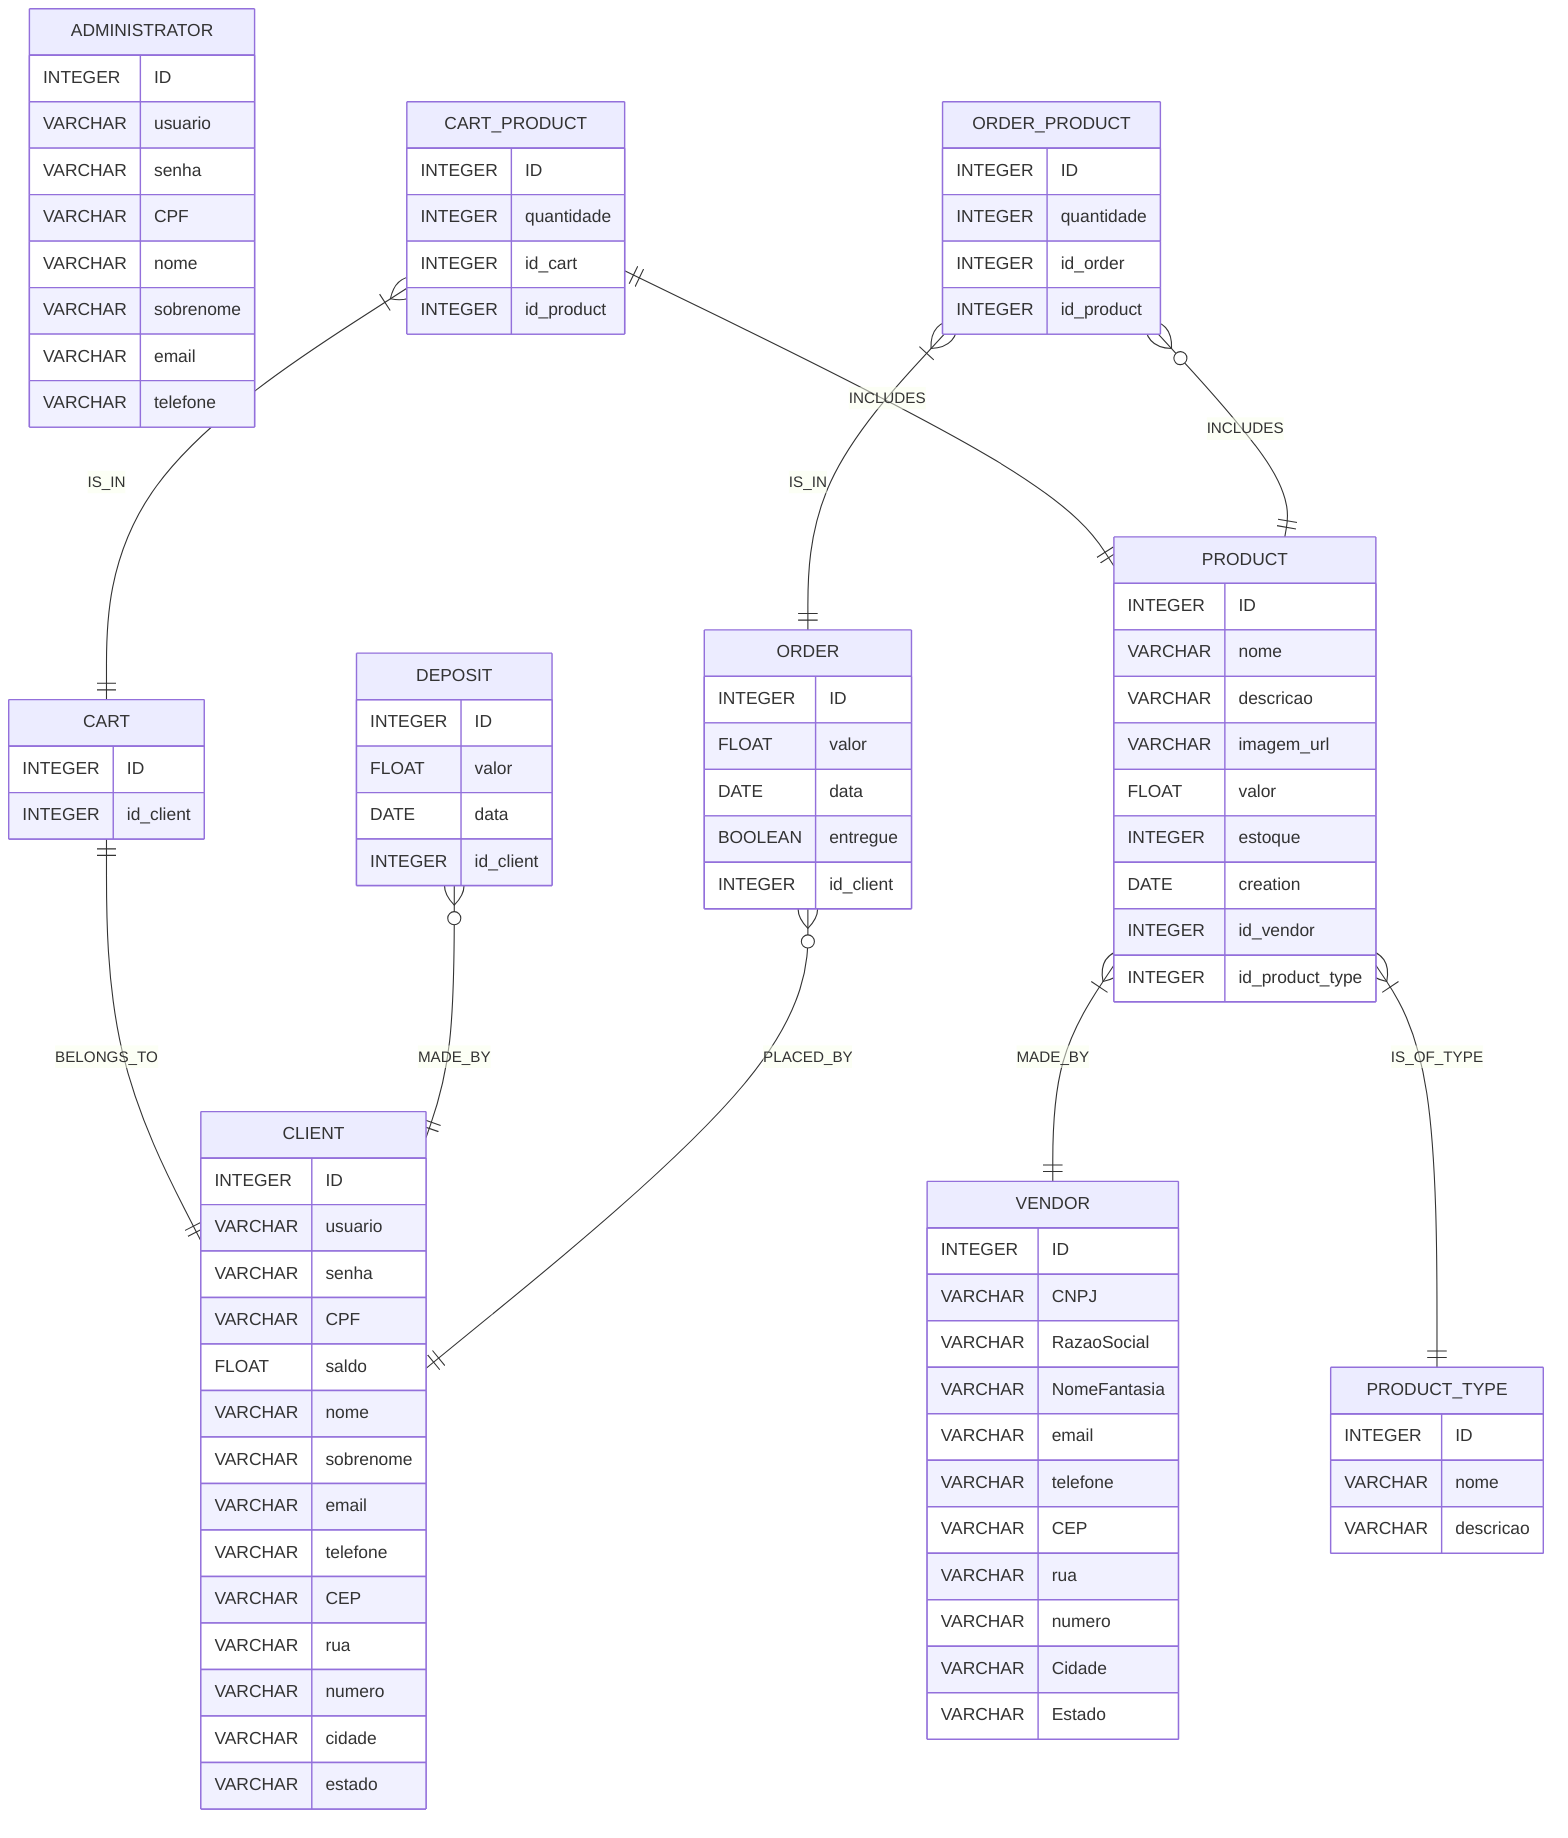 erDiagram
    ADMINISTRATOR {
        INTEGER ID
        VARCHAR usuario
        VARCHAR senha
        VARCHAR CPF
        VARCHAR nome
        VARCHAR sobrenome
        VARCHAR email
        VARCHAR telefone
    }
    VENDOR {
        INTEGER ID
        VARCHAR CNPJ
        VARCHAR RazaoSocial
        VARCHAR NomeFantasia
        VARCHAR email
        VARCHAR telefone
        VARCHAR CEP
        VARCHAR rua
        VARCHAR numero
        VARCHAR Cidade
        VARCHAR Estado
    }
    CLIENT {
        INTEGER ID
        VARCHAR usuario
        VARCHAR senha
        VARCHAR CPF
        FLOAT saldo
        VARCHAR nome
        VARCHAR sobrenome
        VARCHAR email
        VARCHAR telefone
        VARCHAR CEP
        VARCHAR rua
        VARCHAR numero
        VARCHAR cidade
        VARCHAR estado
    }
    PRODUCT_TYPE {
        INTEGER ID
        VARCHAR nome
        VARCHAR descricao
    }
    PRODUCT {
        INTEGER ID
        VARCHAR nome
        VARCHAR descricao
        VARCHAR imagem_url
        FLOAT valor
        INTEGER estoque
        DATE creation
        INTEGER id_vendor
        INTEGER id_product_type
    }
    CART {
        INTEGER ID
        INTEGER id_client
    }
    CART_PRODUCT {
        INTEGER ID
        INTEGER quantidade
        INTEGER id_cart
        INTEGER id_product
    }
    DEPOSIT {
        INTEGER ID
        FLOAT valor
        DATE data
        INTEGER id_client
    }
    ORDER {
        INTEGER ID
        FLOAT valor
        DATE data
        BOOLEAN entregue
        INTEGER id_client
    }
    ORDER_PRODUCT {
        INTEGER ID
        INTEGER quantidade
        INTEGER id_order
        INTEGER id_product
    }

    PRODUCT }|--|| VENDOR : MADE_BY
    PRODUCT }|--|| PRODUCT_TYPE : IS_OF_TYPE
    CART ||--|| CLIENT : BELONGS_TO
    CART_PRODUCT }|--|| CART : IS_IN
    CART_PRODUCT ||--|| PRODUCT : INCLUDES
    DEPOSIT }o--|| CLIENT : MADE_BY
    ORDER }o--|| CLIENT : PLACED_BY
    ORDER_PRODUCT }|--|| ORDER : IS_IN
    ORDER_PRODUCT }o--|| PRODUCT : INCLUDES